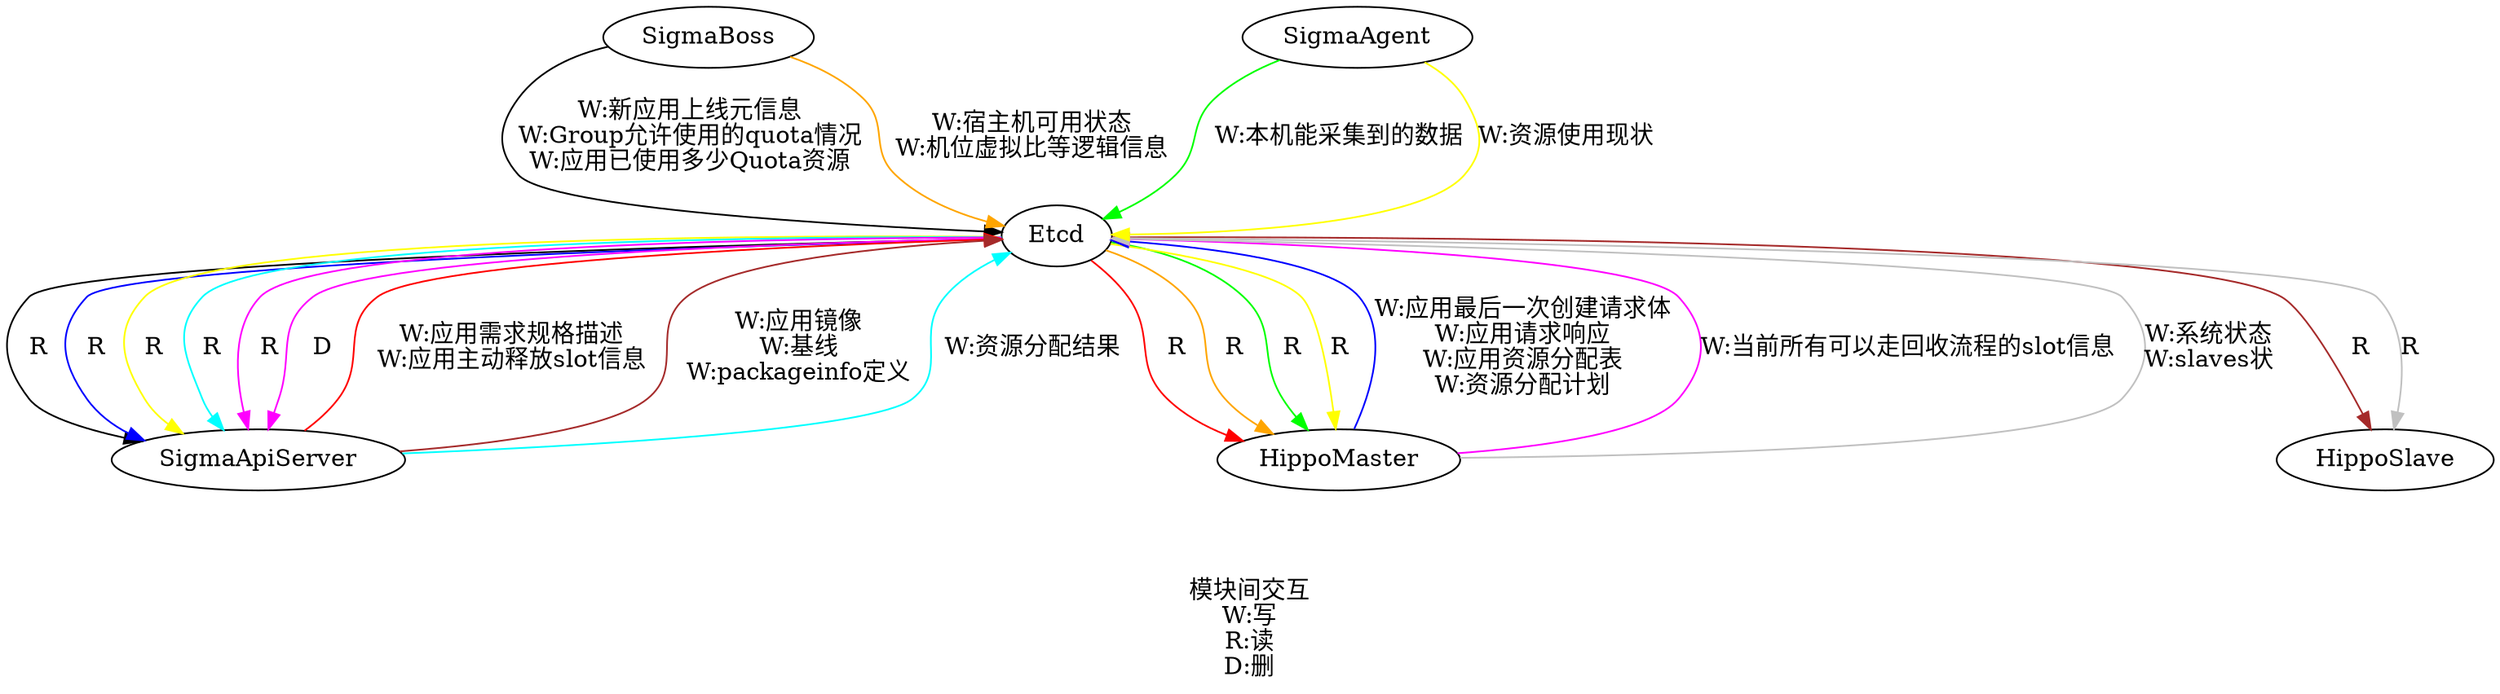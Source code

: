 digraph sigma{
	center=true;
	size="800,800";
    label = "\n\n\n模块间交互\nW:写\nR:读\nD:删"
    SigmaBoss->Etcd[label = "W:新应用上线元信息\nW:Group允许使用的quota情况\nW:应用已使用多少Quota资源"];
    Etcd->SigmaApiServer[label="R"];
	edge [color=red];
    SigmaApiServer->Etcd[label="W:应用需求规格描述\nW:应用主动释放slot信息"];
    Etcd->HippoMaster[label="R"];

	edge [color=blue];
    HippoMaster->Etcd[label="W:应用最后一次创建请求体\nW:应用请求响应\nW:应用资源分配表\nW:资源分配计划"];
    Etcd->SigmaApiServer[label="R"];
	edge [color=brown];
    SigmaApiServer->Etcd[label="W:应用镜像\nW:基线\nW:packageinfo定义"];
    Etcd->HippoSlave[label="R"];
	edge [color=orange];
    SigmaBoss->Etcd[label="W:宿主机可用状态\nW:机位虚拟比等逻辑信息"];
    Etcd->HippoMaster[label="R"];
	edge [color=green];
    SigmaAgent->Etcd[label="W:本机能采集到的数据"];
    Etcd->HippoMaster[label="R"];
	edge [color=yellow];
    SigmaAgent->Etcd[label="W:资源使用现状"];
    Etcd->HippoMaster[label="R"];
    Etcd->SigmaApiServer[label="R"];
	edge [color=cyan];
    SigmaApiServer->Etcd[label="W:资源分配结果"];
    Etcd->SigmaApiServer[label="R"];
	edge [color=magenta];
    HippoMaster->Etcd[label="W:当前所有可以走回收流程的slot信息"];
    Etcd->SigmaApiServer[label="R"];
    Etcd->SigmaApiServer[label="D"];
	edge [color=gray];
    HippoMaster->Etcd[label="W:系统状态\nW:slaves状"];
    Etcd->HippoSlave[label="R"];

}
